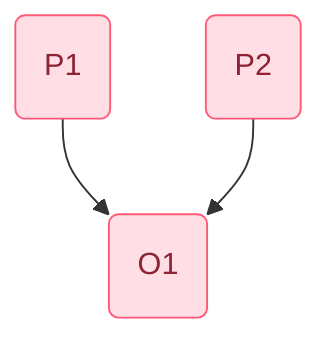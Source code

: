 flowchart TB
    O1(O1)
    P1(P1)
    P2(P2)

    P1 & P2 --> O1

    O1:::Rose
    P1:::Rose
    P2:::Rose
    classDef Peach stroke-width:1px, stroke-dasharray:none, stroke:#FBB35A, fill:#FFEFDB, color:#8F632D

    classDef Rose stroke-width:1px, stroke-dasharray:none, stroke:#FF5978, fill:#FFDFE5, color:#8E2236